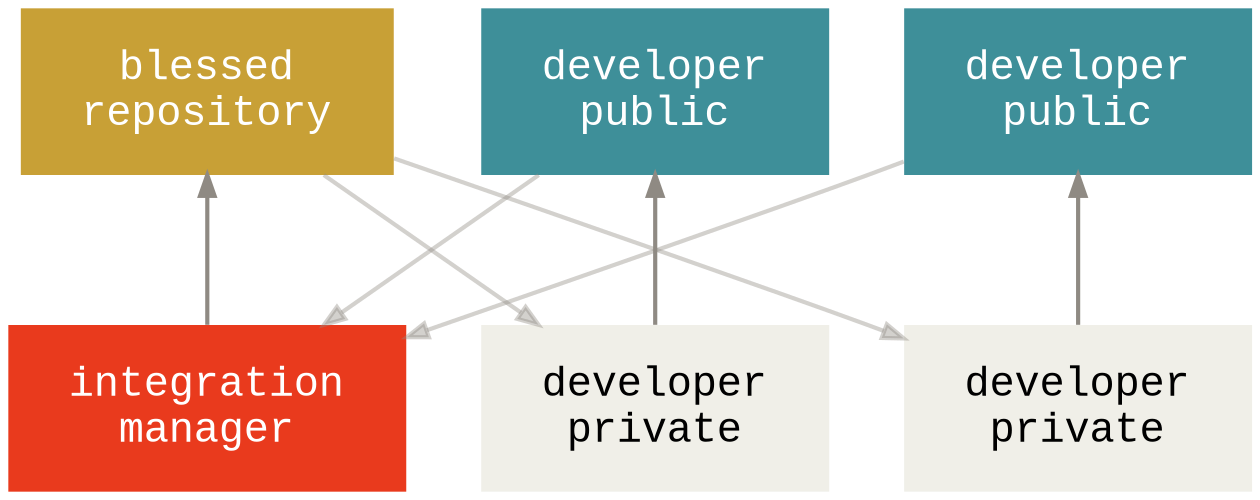 graph Git {
  bgcolor="transparent"

  ranksep=1
  nodesep=.5

  edge [color="#8f8a83"
        dir="back"
        penwidth=2]
  node [shape=box
        style="filled"
        fillcolor="#e93a1d"
        fontname="Menlo, Monaco, Consolas, Lucida Console, Courier New, monospace"
        fontsize=20
        fontcolor="#ffffff"
        margin=".4,.25"
        width=2.1
        penwidth=0]

  blessed [fillcolor="#c8a036"
           label="blessed\nrepository"]

  manager [fillcolor="#e93a1d"
           label="integration\nmanager"]

  node [fillcolor="#3e8f99"]
  devpub1 [label="developer\npublic"]
  devpub2 [label="developer\npublic"]

  node [fillcolor="#f0efe8"
        fontcolor="#000000"]
  devpriv1 [label="developer\nprivate"]
  devpriv2 [label="developer\nprivate"]

  blessed -- manager
  devpub1 -- devpriv1
  devpub2 -- devpriv2

  edge [color="#8f8a8364"
        constraint=false]
  devpriv1 -- blessed
  devpriv2 -- blessed
  manager -- devpub1
  manager -- devpub2
}
